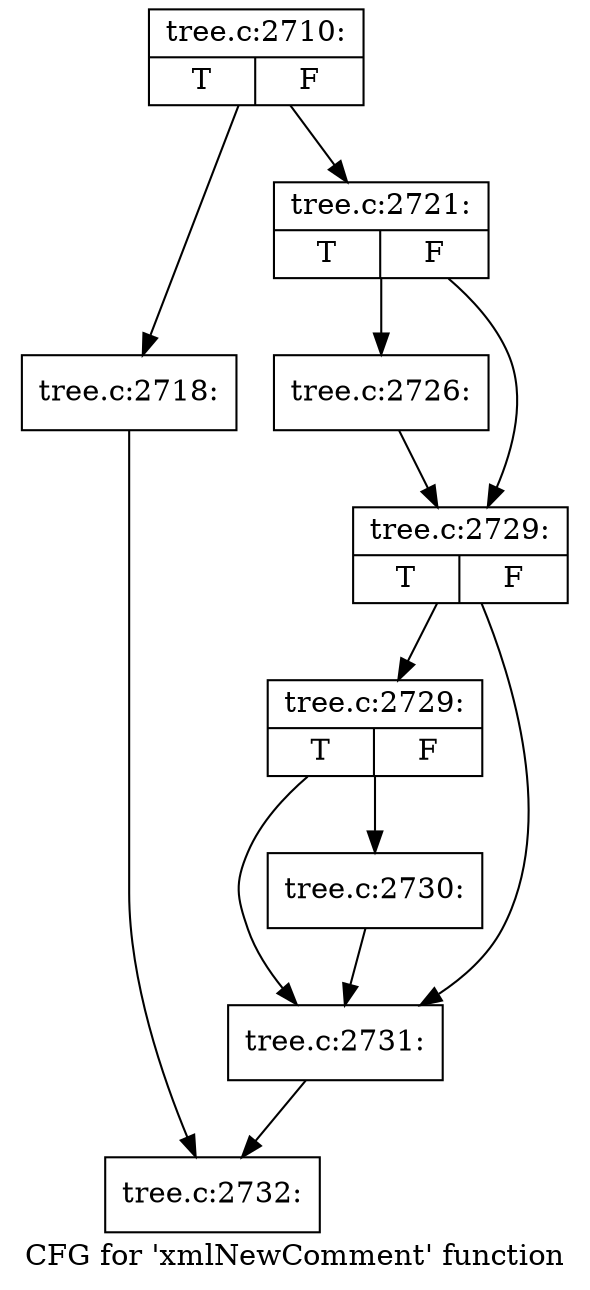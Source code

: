 digraph "CFG for 'xmlNewComment' function" {
	label="CFG for 'xmlNewComment' function";

	Node0x43bf9b0 [shape=record,label="{tree.c:2710:|{<s0>T|<s1>F}}"];
	Node0x43bf9b0 -> Node0x43c00d0;
	Node0x43bf9b0 -> Node0x43c0120;
	Node0x43c00d0 [shape=record,label="{tree.c:2718:}"];
	Node0x43c00d0 -> Node0x43c0210;
	Node0x43c0120 [shape=record,label="{tree.c:2721:|{<s0>T|<s1>F}}"];
	Node0x43c0120 -> Node0x43c6b60;
	Node0x43c0120 -> Node0x43c6bb0;
	Node0x43c6b60 [shape=record,label="{tree.c:2726:}"];
	Node0x43c6b60 -> Node0x43c6bb0;
	Node0x43c6bb0 [shape=record,label="{tree.c:2729:|{<s0>T|<s1>F}}"];
	Node0x43c6bb0 -> Node0x43c7400;
	Node0x43c6bb0 -> Node0x43c73b0;
	Node0x43c7400 [shape=record,label="{tree.c:2729:|{<s0>T|<s1>F}}"];
	Node0x43c7400 -> Node0x43c7360;
	Node0x43c7400 -> Node0x43c73b0;
	Node0x43c7360 [shape=record,label="{tree.c:2730:}"];
	Node0x43c7360 -> Node0x43c73b0;
	Node0x43c73b0 [shape=record,label="{tree.c:2731:}"];
	Node0x43c73b0 -> Node0x43c0210;
	Node0x43c0210 [shape=record,label="{tree.c:2732:}"];
}
